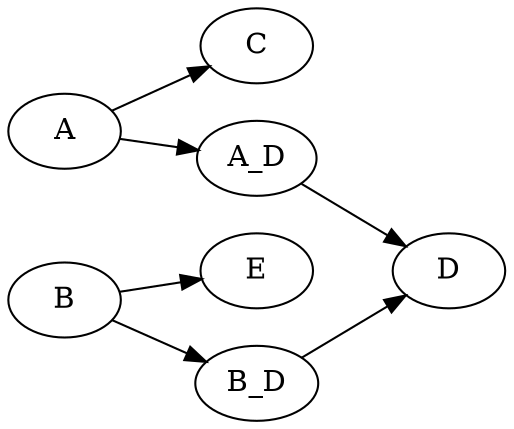 digraph g {
    rankdir="LR";
    A -> C;
    A -> A_D;
    B -> E;
    B -> B_D;
    A_D -> D;
    B_D -> D;

}